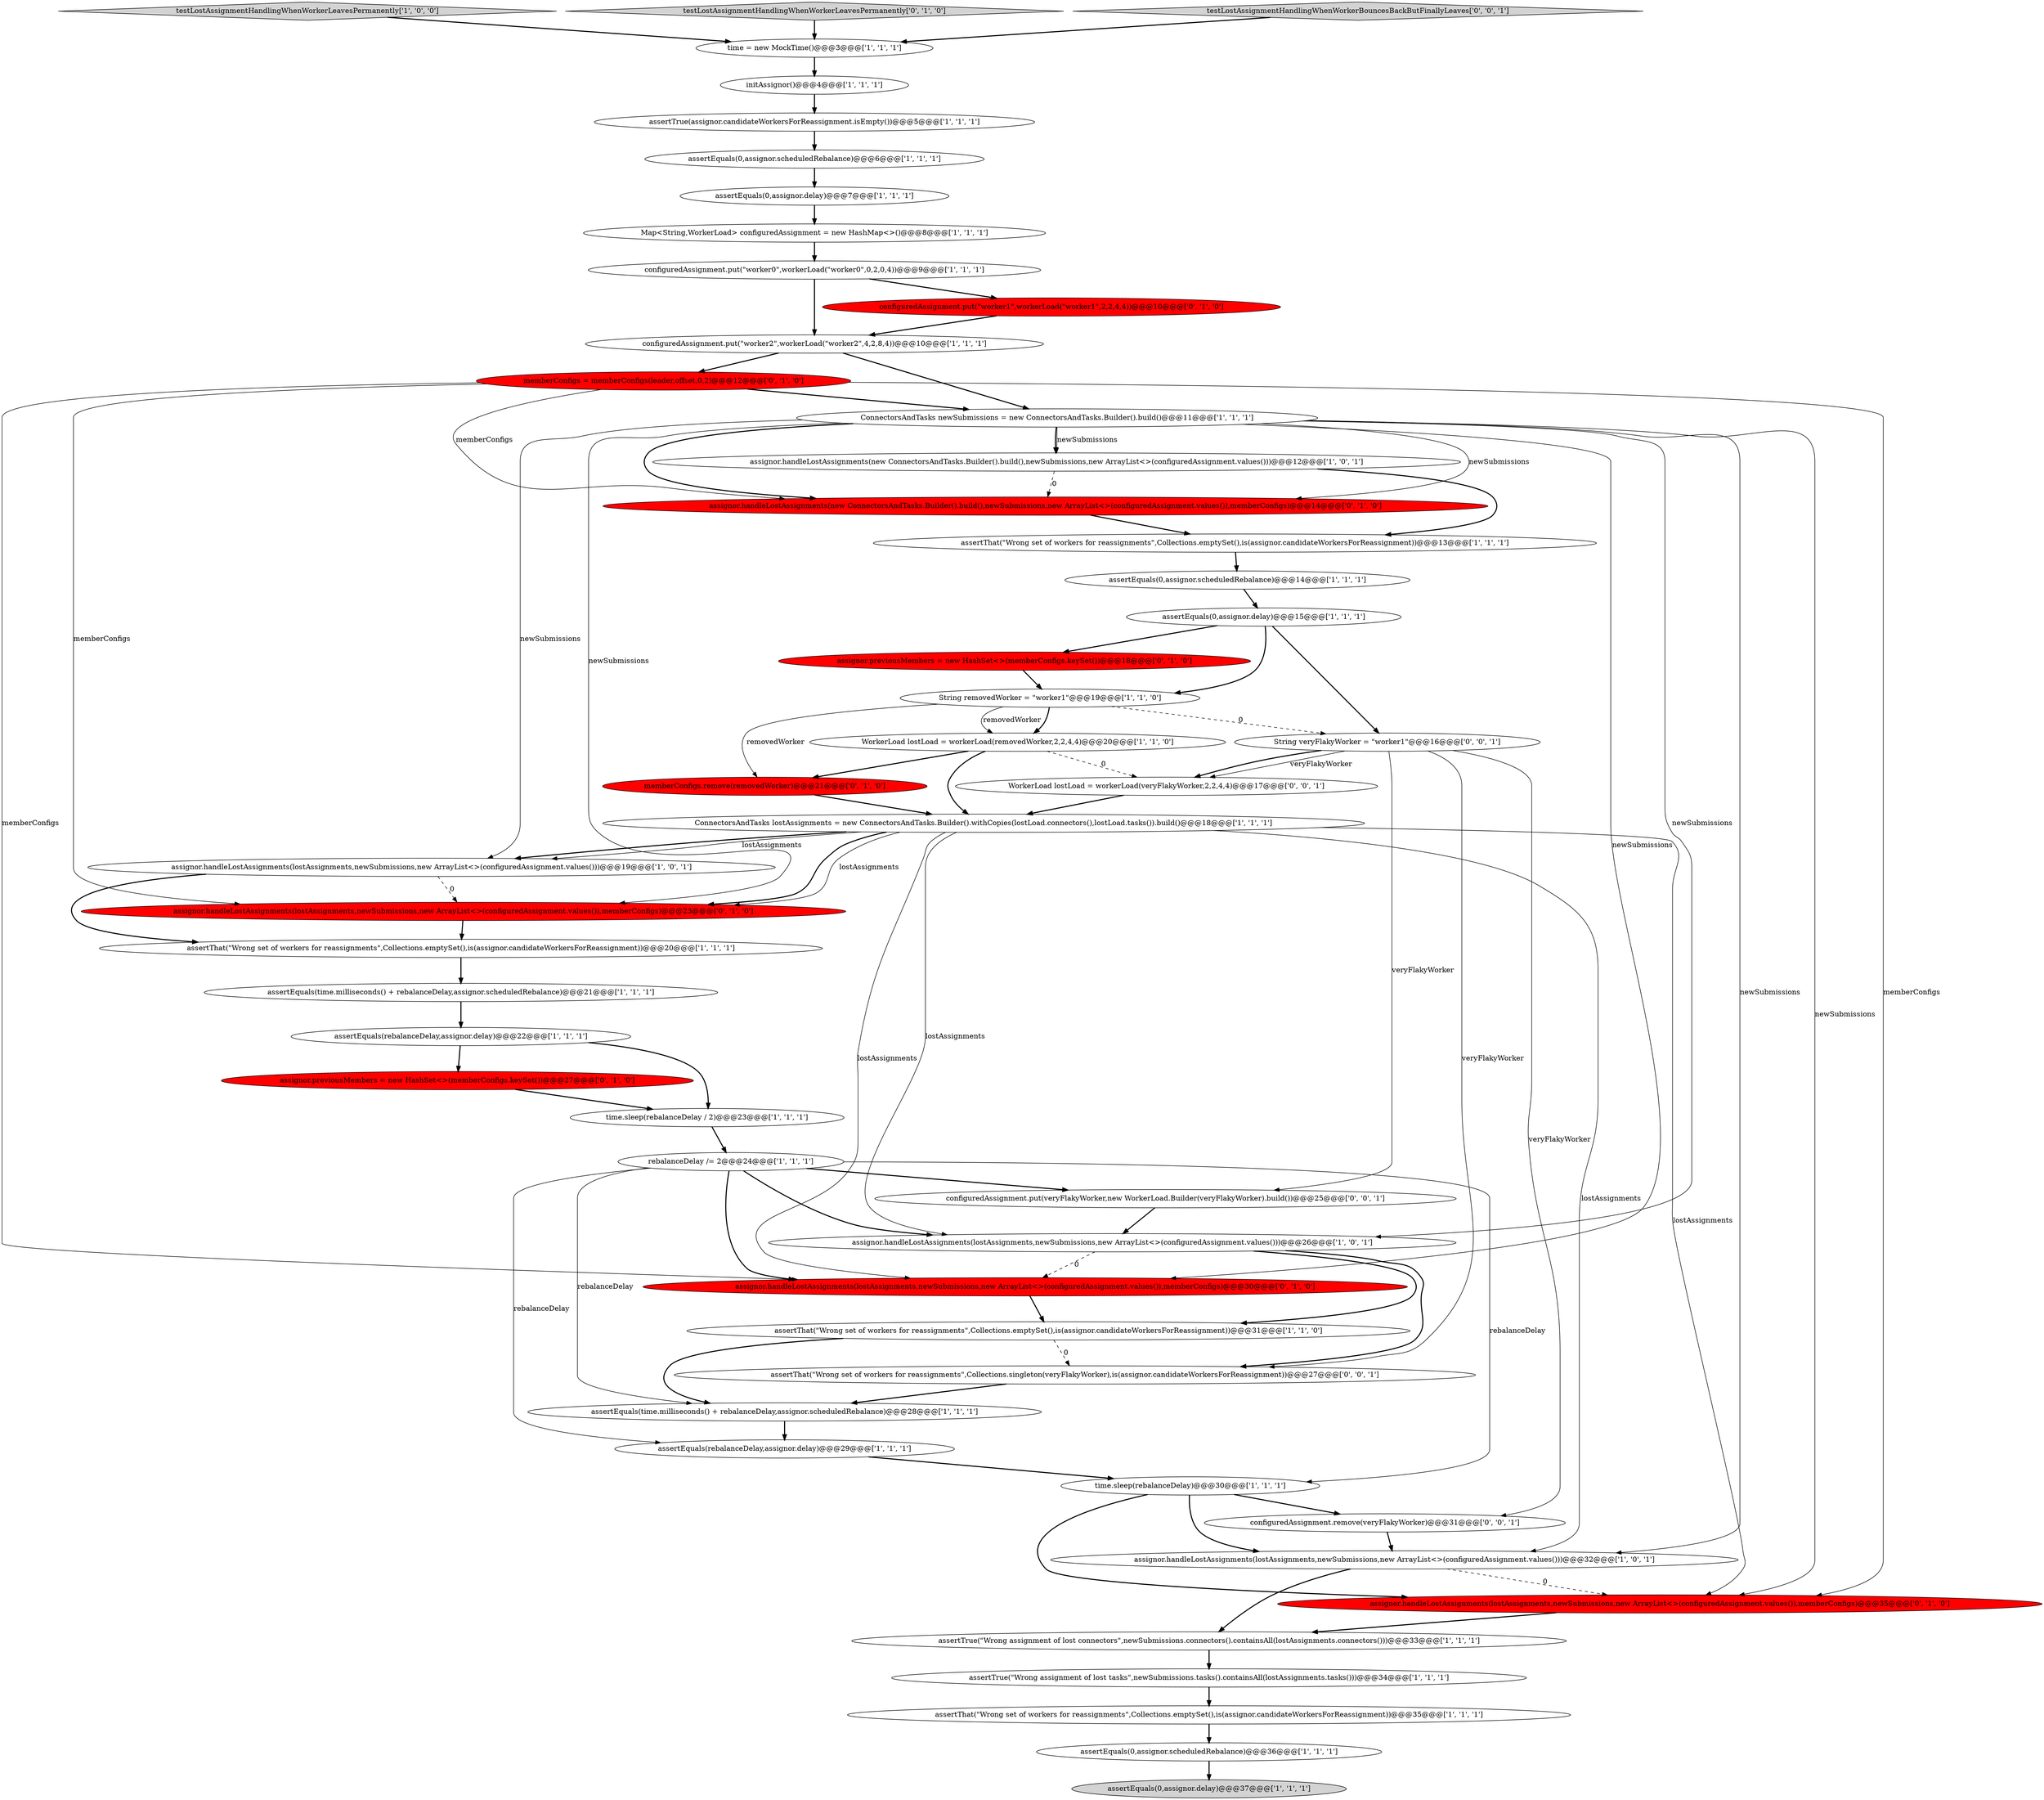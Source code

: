 digraph {
21 [style = filled, label = "assertEquals(0,assignor.delay)@@@37@@@['1', '1', '1']", fillcolor = lightgray, shape = ellipse image = "AAA0AAABBB1BBB"];
45 [style = filled, label = "String veryFlakyWorker = \"worker1\"@@@16@@@['0', '0', '1']", fillcolor = white, shape = ellipse image = "AAA0AAABBB3BBB"];
41 [style = filled, label = "assignor.handleLostAssignments(lostAssignments,newSubmissions,new ArrayList<>(configuredAssignment.values()),memberConfigs)@@@35@@@['0', '1', '0']", fillcolor = red, shape = ellipse image = "AAA1AAABBB2BBB"];
44 [style = filled, label = "WorkerLoad lostLoad = workerLoad(veryFlakyWorker,2,2,4,4)@@@17@@@['0', '0', '1']", fillcolor = white, shape = ellipse image = "AAA0AAABBB3BBB"];
18 [style = filled, label = "assignor.handleLostAssignments(lostAssignments,newSubmissions,new ArrayList<>(configuredAssignment.values()))@@@32@@@['1', '0', '1']", fillcolor = white, shape = ellipse image = "AAA0AAABBB1BBB"];
22 [style = filled, label = "testLostAssignmentHandlingWhenWorkerLeavesPermanently['1', '0', '0']", fillcolor = lightgray, shape = diamond image = "AAA0AAABBB1BBB"];
11 [style = filled, label = "assignor.handleLostAssignments(new ConnectorsAndTasks.Builder().build(),newSubmissions,new ArrayList<>(configuredAssignment.values()))@@@12@@@['1', '0', '1']", fillcolor = white, shape = ellipse image = "AAA0AAABBB1BBB"];
4 [style = filled, label = "assertEquals(time.milliseconds() + rebalanceDelay,assignor.scheduledRebalance)@@@21@@@['1', '1', '1']", fillcolor = white, shape = ellipse image = "AAA0AAABBB1BBB"];
49 [style = filled, label = "configuredAssignment.remove(veryFlakyWorker)@@@31@@@['0', '0', '1']", fillcolor = white, shape = ellipse image = "AAA0AAABBB3BBB"];
2 [style = filled, label = "rebalanceDelay /= 2@@@24@@@['1', '1', '1']", fillcolor = white, shape = ellipse image = "AAA0AAABBB1BBB"];
8 [style = filled, label = "assertTrue(\"Wrong assignment of lost connectors\",newSubmissions.connectors().containsAll(lostAssignments.connectors()))@@@33@@@['1', '1', '1']", fillcolor = white, shape = ellipse image = "AAA0AAABBB1BBB"];
33 [style = filled, label = "time.sleep(rebalanceDelay)@@@30@@@['1', '1', '1']", fillcolor = white, shape = ellipse image = "AAA0AAABBB1BBB"];
42 [style = filled, label = "assignor.handleLostAssignments(lostAssignments,newSubmissions,new ArrayList<>(configuredAssignment.values()),memberConfigs)@@@23@@@['0', '1', '0']", fillcolor = red, shape = ellipse image = "AAA1AAABBB2BBB"];
25 [style = filled, label = "configuredAssignment.put(\"worker0\",workerLoad(\"worker0\",0,2,0,4))@@@9@@@['1', '1', '1']", fillcolor = white, shape = ellipse image = "AAA0AAABBB1BBB"];
29 [style = filled, label = "Map<String,WorkerLoad> configuredAssignment = new HashMap<>()@@@8@@@['1', '1', '1']", fillcolor = white, shape = ellipse image = "AAA0AAABBB1BBB"];
30 [style = filled, label = "assertEquals(time.milliseconds() + rebalanceDelay,assignor.scheduledRebalance)@@@28@@@['1', '1', '1']", fillcolor = white, shape = ellipse image = "AAA0AAABBB1BBB"];
39 [style = filled, label = "memberConfigs = memberConfigs(leader,offset,0,2)@@@12@@@['0', '1', '0']", fillcolor = red, shape = ellipse image = "AAA1AAABBB2BBB"];
40 [style = filled, label = "testLostAssignmentHandlingWhenWorkerLeavesPermanently['0', '1', '0']", fillcolor = lightgray, shape = diamond image = "AAA0AAABBB2BBB"];
38 [style = filled, label = "assignor.handleLostAssignments(lostAssignments,newSubmissions,new ArrayList<>(configuredAssignment.values()),memberConfigs)@@@30@@@['0', '1', '0']", fillcolor = red, shape = ellipse image = "AAA1AAABBB2BBB"];
28 [style = filled, label = "assertEquals(0,assignor.scheduledRebalance)@@@14@@@['1', '1', '1']", fillcolor = white, shape = ellipse image = "AAA0AAABBB1BBB"];
36 [style = filled, label = "configuredAssignment.put(\"worker1\",workerLoad(\"worker1\",2,2,4,4))@@@10@@@['0', '1', '0']", fillcolor = red, shape = ellipse image = "AAA1AAABBB2BBB"];
43 [style = filled, label = "assignor.previousMembers = new HashSet<>(memberConfigs.keySet())@@@18@@@['0', '1', '0']", fillcolor = red, shape = ellipse image = "AAA1AAABBB2BBB"];
12 [style = filled, label = "assertEquals(0,assignor.delay)@@@7@@@['1', '1', '1']", fillcolor = white, shape = ellipse image = "AAA0AAABBB1BBB"];
9 [style = filled, label = "assertEquals(0,assignor.scheduledRebalance)@@@36@@@['1', '1', '1']", fillcolor = white, shape = ellipse image = "AAA0AAABBB1BBB"];
15 [style = filled, label = "ConnectorsAndTasks lostAssignments = new ConnectorsAndTasks.Builder().withCopies(lostLoad.connectors(),lostLoad.tasks()).build()@@@18@@@['1', '1', '1']", fillcolor = white, shape = ellipse image = "AAA0AAABBB1BBB"];
37 [style = filled, label = "assignor.previousMembers = new HashSet<>(memberConfigs.keySet())@@@27@@@['0', '1', '0']", fillcolor = red, shape = ellipse image = "AAA1AAABBB2BBB"];
27 [style = filled, label = "assertEquals(0,assignor.scheduledRebalance)@@@6@@@['1', '1', '1']", fillcolor = white, shape = ellipse image = "AAA0AAABBB1BBB"];
32 [style = filled, label = "assertThat(\"Wrong set of workers for reassignments\",Collections.emptySet(),is(assignor.candidateWorkersForReassignment))@@@13@@@['1', '1', '1']", fillcolor = white, shape = ellipse image = "AAA0AAABBB1BBB"];
47 [style = filled, label = "assertThat(\"Wrong set of workers for reassignments\",Collections.singleton(veryFlakyWorker),is(assignor.candidateWorkersForReassignment))@@@27@@@['0', '0', '1']", fillcolor = white, shape = ellipse image = "AAA0AAABBB3BBB"];
5 [style = filled, label = "assertEquals(rebalanceDelay,assignor.delay)@@@22@@@['1', '1', '1']", fillcolor = white, shape = ellipse image = "AAA0AAABBB1BBB"];
17 [style = filled, label = "time.sleep(rebalanceDelay / 2)@@@23@@@['1', '1', '1']", fillcolor = white, shape = ellipse image = "AAA0AAABBB1BBB"];
24 [style = filled, label = "ConnectorsAndTasks newSubmissions = new ConnectorsAndTasks.Builder().build()@@@11@@@['1', '1', '1']", fillcolor = white, shape = ellipse image = "AAA0AAABBB1BBB"];
3 [style = filled, label = "assertEquals(0,assignor.delay)@@@15@@@['1', '1', '1']", fillcolor = white, shape = ellipse image = "AAA0AAABBB1BBB"];
1 [style = filled, label = "assertThat(\"Wrong set of workers for reassignments\",Collections.emptySet(),is(assignor.candidateWorkersForReassignment))@@@20@@@['1', '1', '1']", fillcolor = white, shape = ellipse image = "AAA0AAABBB1BBB"];
13 [style = filled, label = "assertThat(\"Wrong set of workers for reassignments\",Collections.emptySet(),is(assignor.candidateWorkersForReassignment))@@@31@@@['1', '1', '0']", fillcolor = white, shape = ellipse image = "AAA0AAABBB1BBB"];
46 [style = filled, label = "configuredAssignment.put(veryFlakyWorker,new WorkerLoad.Builder(veryFlakyWorker).build())@@@25@@@['0', '0', '1']", fillcolor = white, shape = ellipse image = "AAA0AAABBB3BBB"];
20 [style = filled, label = "initAssignor()@@@4@@@['1', '1', '1']", fillcolor = white, shape = ellipse image = "AAA0AAABBB1BBB"];
35 [style = filled, label = "assignor.handleLostAssignments(new ConnectorsAndTasks.Builder().build(),newSubmissions,new ArrayList<>(configuredAssignment.values()),memberConfigs)@@@14@@@['0', '1', '0']", fillcolor = red, shape = ellipse image = "AAA1AAABBB2BBB"];
26 [style = filled, label = "assignor.handleLostAssignments(lostAssignments,newSubmissions,new ArrayList<>(configuredAssignment.values()))@@@19@@@['1', '0', '1']", fillcolor = white, shape = ellipse image = "AAA0AAABBB1BBB"];
6 [style = filled, label = "assignor.handleLostAssignments(lostAssignments,newSubmissions,new ArrayList<>(configuredAssignment.values()))@@@26@@@['1', '0', '1']", fillcolor = white, shape = ellipse image = "AAA0AAABBB1BBB"];
14 [style = filled, label = "assertEquals(rebalanceDelay,assignor.delay)@@@29@@@['1', '1', '1']", fillcolor = white, shape = ellipse image = "AAA0AAABBB1BBB"];
31 [style = filled, label = "configuredAssignment.put(\"worker2\",workerLoad(\"worker2\",4,2,8,4))@@@10@@@['1', '1', '1']", fillcolor = white, shape = ellipse image = "AAA0AAABBB1BBB"];
16 [style = filled, label = "String removedWorker = \"worker1\"@@@19@@@['1', '1', '0']", fillcolor = white, shape = ellipse image = "AAA0AAABBB1BBB"];
34 [style = filled, label = "memberConfigs.remove(removedWorker)@@@21@@@['0', '1', '0']", fillcolor = red, shape = ellipse image = "AAA1AAABBB2BBB"];
0 [style = filled, label = "time = new MockTime()@@@3@@@['1', '1', '1']", fillcolor = white, shape = ellipse image = "AAA0AAABBB1BBB"];
10 [style = filled, label = "assertTrue(assignor.candidateWorkersForReassignment.isEmpty())@@@5@@@['1', '1', '1']", fillcolor = white, shape = ellipse image = "AAA0AAABBB1BBB"];
19 [style = filled, label = "assertTrue(\"Wrong assignment of lost tasks\",newSubmissions.tasks().containsAll(lostAssignments.tasks()))@@@34@@@['1', '1', '1']", fillcolor = white, shape = ellipse image = "AAA0AAABBB1BBB"];
48 [style = filled, label = "testLostAssignmentHandlingWhenWorkerBouncesBackButFinallyLeaves['0', '0', '1']", fillcolor = lightgray, shape = diamond image = "AAA0AAABBB3BBB"];
7 [style = filled, label = "WorkerLoad lostLoad = workerLoad(removedWorker,2,2,4,4)@@@20@@@['1', '1', '0']", fillcolor = white, shape = ellipse image = "AAA0AAABBB1BBB"];
23 [style = filled, label = "assertThat(\"Wrong set of workers for reassignments\",Collections.emptySet(),is(assignor.candidateWorkersForReassignment))@@@35@@@['1', '1', '1']", fillcolor = white, shape = ellipse image = "AAA0AAABBB1BBB"];
15->38 [style = solid, label="lostAssignments"];
2->6 [style = bold, label=""];
41->8 [style = bold, label=""];
39->38 [style = solid, label="memberConfigs"];
2->14 [style = solid, label="rebalanceDelay"];
16->7 [style = bold, label=""];
34->15 [style = bold, label=""];
44->15 [style = bold, label=""];
39->24 [style = bold, label=""];
6->38 [style = dashed, label="0"];
3->16 [style = bold, label=""];
24->6 [style = solid, label="newSubmissions"];
25->31 [style = bold, label=""];
22->0 [style = bold, label=""];
33->18 [style = bold, label=""];
24->11 [style = bold, label=""];
9->21 [style = bold, label=""];
24->26 [style = solid, label="newSubmissions"];
30->14 [style = bold, label=""];
24->38 [style = solid, label="newSubmissions"];
42->1 [style = bold, label=""];
7->44 [style = dashed, label="0"];
28->3 [style = bold, label=""];
45->47 [style = solid, label="veryFlakyWorker"];
5->37 [style = bold, label=""];
1->4 [style = bold, label=""];
43->16 [style = bold, label=""];
16->7 [style = solid, label="removedWorker"];
27->12 [style = bold, label=""];
39->35 [style = solid, label="memberConfigs"];
25->36 [style = bold, label=""];
2->33 [style = solid, label="rebalanceDelay"];
26->1 [style = bold, label=""];
36->31 [style = bold, label=""];
46->6 [style = bold, label=""];
40->0 [style = bold, label=""];
24->18 [style = solid, label="newSubmissions"];
33->41 [style = bold, label=""];
5->17 [style = bold, label=""];
12->29 [style = bold, label=""];
17->2 [style = bold, label=""];
49->18 [style = bold, label=""];
16->45 [style = dashed, label="0"];
0->20 [style = bold, label=""];
15->6 [style = solid, label="lostAssignments"];
6->47 [style = bold, label=""];
45->44 [style = solid, label="veryFlakyWorker"];
15->41 [style = solid, label="lostAssignments"];
39->42 [style = solid, label="memberConfigs"];
24->35 [style = solid, label="newSubmissions"];
24->41 [style = solid, label="newSubmissions"];
31->24 [style = bold, label=""];
3->45 [style = bold, label=""];
35->32 [style = bold, label=""];
11->32 [style = bold, label=""];
2->30 [style = solid, label="rebalanceDelay"];
45->44 [style = bold, label=""];
16->34 [style = solid, label="removedWorker"];
6->13 [style = bold, label=""];
15->42 [style = solid, label="lostAssignments"];
7->15 [style = bold, label=""];
24->42 [style = solid, label="newSubmissions"];
18->8 [style = bold, label=""];
31->39 [style = bold, label=""];
33->49 [style = bold, label=""];
4->5 [style = bold, label=""];
2->46 [style = bold, label=""];
24->35 [style = bold, label=""];
10->27 [style = bold, label=""];
8->19 [style = bold, label=""];
18->41 [style = dashed, label="0"];
37->17 [style = bold, label=""];
29->25 [style = bold, label=""];
13->30 [style = bold, label=""];
14->33 [style = bold, label=""];
48->0 [style = bold, label=""];
15->26 [style = bold, label=""];
20->10 [style = bold, label=""];
47->30 [style = bold, label=""];
24->11 [style = solid, label="newSubmissions"];
2->38 [style = bold, label=""];
15->18 [style = solid, label="lostAssignments"];
7->34 [style = bold, label=""];
15->42 [style = bold, label=""];
19->23 [style = bold, label=""];
15->26 [style = solid, label="lostAssignments"];
3->43 [style = bold, label=""];
13->47 [style = dashed, label="0"];
26->42 [style = dashed, label="0"];
45->49 [style = solid, label="veryFlakyWorker"];
39->41 [style = solid, label="memberConfigs"];
38->13 [style = bold, label=""];
23->9 [style = bold, label=""];
32->28 [style = bold, label=""];
11->35 [style = dashed, label="0"];
45->46 [style = solid, label="veryFlakyWorker"];
}
